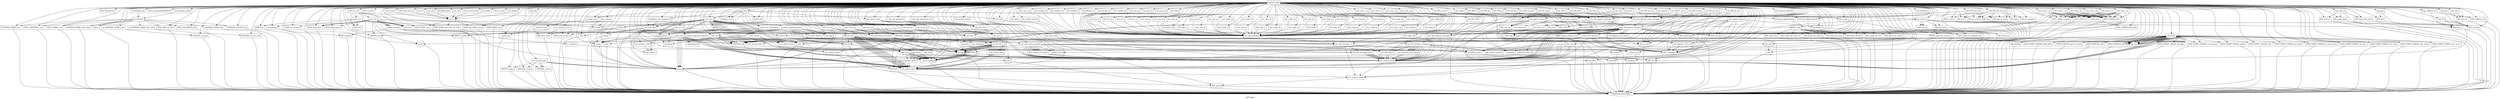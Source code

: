 digraph "Call graph" {
	label="Call graph";

	Node0x56149e3a0db0 [shape=record,label="{external node}"];
	Node0x56149e3a0db0 -> Node0x56149e3a2120;
	Node0x56149e3a0db0 -> Node0x56149e37b5e0;
	Node0x56149e3a0db0 -> Node0x56149e37b880;
	Node0x56149e3a0db0 -> Node0x56149e37b810;
	Node0x56149e3a0db0 -> Node0x56149e3e7050;
	Node0x56149e3a0db0 -> Node0x56149e3e70f0;
	Node0x56149e3a0db0 -> Node0x56149e3e7080;
	Node0x56149e3a0db0 -> Node0x56149e3e7500;
	Node0x56149e3a0db0 -> Node0x56149e3e71a0;
	Node0x56149e3a0db0 -> Node0x56149e3e72f0;
	Node0x56149e3a0db0 -> Node0x56149e3e7360;
	Node0x56149e3a0db0 -> Node0x56149e3e73d0;
	Node0x56149e3a0db0 -> Node0x56149e647b00;
	Node0x56149e3a0db0 -> Node0x56149e647d10;
	Node0x56149e3a0db0 -> Node0x56149e3e6f70;
	Node0x56149e3a0db0 -> Node0x56149e3e6fa0;
	Node0x56149e3a0db0 -> Node0x56149e647e40;
	Node0x56149e3a0db0 -> Node0x56149e648360;
	Node0x56149e3a0db0 -> Node0x56149e648400;
	Node0x56149e3a0db0 -> Node0x56149e6484a0;
	Node0x56149e3a0db0 -> Node0x56149e648540;
	Node0x56149e3a0db0 -> Node0x56149e6485e0;
	Node0x56149e3a0db0 -> Node0x56149e648680;
	Node0x56149e3a0db0 -> Node0x56149e648720;
	Node0x56149e3a0db0 -> Node0x56149e6487c0;
	Node0x56149e3a0db0 -> Node0x56149e6488d0;
	Node0x56149e3a0db0 -> Node0x56149e648e40;
	Node0x56149e3a0db0 -> Node0x56149e648a10;
	Node0x56149e3a0db0 -> Node0x56149e6489a0;
	Node0x56149e3a0db0 -> Node0x56149e648ac0;
	Node0x56149e3a0db0 -> Node0x56149e648b30;
	Node0x56149e3a0db0 -> Node0x56149e648ba0;
	Node0x56149e3a0db0 -> Node0x56149e648c80;
	Node0x56149e3a0db0 -> Node0x56149e649920;
	Node0x56149e3a0db0 -> Node0x56149e648cf0;
	Node0x56149e3a0db0 -> Node0x56149e648d60;
	Node0x56149e3a0db0 -> Node0x56149e648dd0;
	Node0x56149e3a0db0 -> Node0x56149e649a20;
	Node0x56149e3a0db0 -> Node0x56149e649040;
	Node0x56149e3a0db0 -> Node0x56149e648eb0;
	Node0x56149e3a0db0 -> Node0x56149e649af0;
	Node0x56149e3a0db0 -> Node0x56149e649b90;
	Node0x56149e3a0db0 -> Node0x56149e649b20;
	Node0x56149e3a0db0 -> Node0x56149e649c40;
	Node0x56149e3a0db0 -> Node0x56149e649d70;
	Node0x56149e3a0db0 -> Node0x56149e649de0;
	Node0x56149e3a0db0 -> Node0x56149e37b580;
	Node0x56149e3a0db0 -> Node0x56149e649ee0;
	Node0x56149e3a0db0 -> Node0x56149e649f50;
	Node0x56149e3a0db0 -> Node0x56149e649fc0;
	Node0x56149e3a0db0 -> Node0x56149e649ff0;
	Node0x56149e3a0db0 -> Node0x56149e64a2e0;
	Node0x56149e3a0db0 -> Node0x56149e64a4d0;
	Node0x56149e3a0db0 -> Node0x56149e64a540;
	Node0x56149e3a0db0 -> Node0x56149e64a5e0;
	Node0x56149e3a0db0 -> Node0x56149e64a680;
	Node0x56149e3a0db0 -> Node0x56149e64a720;
	Node0x56149e3a0db0 -> Node0x56149e408bc0;
	Node0x56149e3a0db0 -> Node0x56149e408c60;
	Node0x56149e3a0db0 -> Node0x56149e408e80;
	Node0x56149e3a0db0 -> Node0x56149e408eb0;
	Node0x56149e3a0db0 -> Node0x56149e4090a0;
	Node0x56149e3a0db0 -> Node0x56149e4090d0;
	Node0x56149e3a0db0 -> Node0x56149e409180;
	Node0x56149e3a0db0 -> Node0x56149e409300;
	Node0x56149e3a0db0 -> Node0x56149e649110;
	Node0x56149e3a0db0 -> Node0x56149e6494c0;
	Node0x56149e3a0db0 -> Node0x56149e6495d0;
	Node0x56149e3a0db0 -> Node0x56149e6496e0;
	Node0x56149e3a0db0 -> Node0x56149e6493e0;
	Node0x56149e3a0db0 -> Node0x56149e649710;
	Node0x56149e3a0db0 -> Node0x56149e64a310;
	Node0x56149e3a0db0 -> Node0x56149e408cc0;
	Node0x56149e3a0db0 -> Node0x56149e64a7c0;
	Node0x56149e3a0db0 -> Node0x56149e64a430;
	Node0x56149e3a0db0 -> Node0x56149e6491b0;
	Node0x56149e3a0db0 -> Node0x56149e64a1a0;
	Node0x56149e3a0db0 -> Node0x56149e40a470;
	Node0x56149e3a0db0 -> Node0x56149e40a4a0;
	Node0x56149e3a0db0 -> Node0x56149e3a30b0;
	Node0x56149e3a0db0 -> Node0x56149e40a6b0;
	Node0x56149e3a0db0 -> Node0x56149e647b30;
	Node0x56149e3a0db0 -> Node0x56149e40a6e0;
	Node0x56149e3a0db0 -> Node0x56149e40a790;
	Node0x56149e3a0db0 -> Node0x56149e40a830;
	Node0x56149e3a0db0 -> Node0x56149e40a9b0;
	Node0x56149e3a0db0 -> Node0x56149e40a9e0;
	Node0x56149e3a0db0 -> Node0x56149e40ab50;
	Node0x56149e3a0db0 -> Node0x56149e40ab80;
	Node0x56149e3a0db0 -> Node0x56149e40abf0;
	Node0x56149e3a0db0 -> Node0x56149e40adc0;
	Node0x56149e3a0db0 -> Node0x56149e40ae60;
	Node0x56149e3a0db0 -> Node0x56149e40af00;
	Node0x56149e3a0db0 -> Node0x56149e40afa0;
	Node0x56149e3a0db0 -> Node0x56149e3e7210;
	Node0x56149e3a0db0 -> Node0x56149e40b070;
	Node0x56149e3a0db0 -> Node0x56149e40b110;
	Node0x56149e3a0db0 -> Node0x56149e40b1b0;
	Node0x56149e3a0db0 -> Node0x56149e40b250;
	Node0x56149e3a0db0 -> Node0x56149e40b2f0;
	Node0x56149e3a0db0 -> Node0x56149e40b390;
	Node0x56149e3a0db0 -> Node0x56149e40b430;
	Node0x56149e3a0db0 -> Node0x56149e40b4d0;
	Node0x56149e3a0db0 -> Node0x56149e40b570;
	Node0x56149e3a0db0 -> Node0x56149e40b610;
	Node0x56149e3a0db0 -> Node0x56149e40b6b0;
	Node0x56149e3a0db0 -> Node0x56149e40b750;
	Node0x56149e3a0db0 -> Node0x56149e40b7f0;
	Node0x56149e3a0db0 -> Node0x56149e40b890;
	Node0x56149e3a0db0 -> Node0x56149e40b930;
	Node0x56149e3a0db0 -> Node0x56149e40b9d0;
	Node0x56149e3a0db0 -> Node0x56149e40ba70;
	Node0x56149e3a0db0 -> Node0x56149e40bb10;
	Node0x56149e3a0db0 -> Node0x56149e40bbb0;
	Node0x56149e3a0db0 -> Node0x56149e40bc50;
	Node0x56149e3a0db0 -> Node0x56149e40bcf0;
	Node0x56149e3a0db0 -> Node0x56149e40bd90;
	Node0x56149e3a0db0 -> Node0x56149e40be30;
	Node0x56149e3a0db0 -> Node0x56149e40bed0;
	Node0x56149e3a0db0 -> Node0x56149e40bf70;
	Node0x56149e3a0db0 -> Node0x56149e40c010;
	Node0x56149e3a0db0 -> Node0x56149e40c0b0;
	Node0x56149e3a0db0 -> Node0x56149e40c150;
	Node0x56149e3a0db0 -> Node0x56149e40c1f0;
	Node0x56149e3a0db0 -> Node0x56149e40c290;
	Node0x56149e3a0db0 -> Node0x56149e40c330;
	Node0x56149e3a0db0 -> Node0x56149e40c3d0;
	Node0x56149e3a0db0 -> Node0x56149e40c470;
	Node0x56149e3a0db0 -> Node0x56149e40c510;
	Node0x56149e3a0db0 -> Node0x56149e40c5b0;
	Node0x56149e3a0db0 -> Node0x56149e40c650;
	Node0x56149e3a0db0 -> Node0x56149e40c6f0;
	Node0x56149e3a0db0 -> Node0x56149e40c790;
	Node0x56149e3a0db0 -> Node0x56149e40c830;
	Node0x56149e3a0db0 -> Node0x56149e409390;
	Node0x56149e3a0db0 -> Node0x56149e409430;
	Node0x56149e3a0db0 -> Node0x56149e4094d0;
	Node0x56149e3a0db0 -> Node0x56149e409570;
	Node0x56149e3a0db0 -> Node0x56149e409610;
	Node0x56149e3a0db0 -> Node0x56149e4096b0;
	Node0x56149e3a0db0 -> Node0x56149e37b610;
	Node0x56149e3a0db0 -> Node0x56149e37b730;
	Node0x56149e3a0db0 -> Node0x56149e4097b0;
	Node0x56149e3a0db0 -> Node0x56149e409850;
	Node0x56149e3a0db0 -> Node0x56149e409a10;
	Node0x56149e3a0db0 -> Node0x56149e409a40;
	Node0x56149e3a0db0 -> Node0x56149e409b80;
	Node0x56149e3a0db0 -> Node0x56149e409c20;
	Node0x56149e3a0db0 -> Node0x56149e409d50;
	Node0x56149e3a0db0 -> Node0x56149e409d80;
	Node0x56149e3a0db0 -> Node0x56149e409ec0;
	Node0x56149e3a0db0 -> Node0x56149e409fd0;
	Node0x56149e3a0db0 -> Node0x56149e40a000;
	Node0x56149e3a0db0 -> Node0x56149e40a100;
	Node0x56149e3a0db0 -> Node0x56149e40a260;
	Node0x56149e3a0db0 -> Node0x56149e40a2d0;
	Node0x56149e3a0db0 -> Node0x56149e461a70;
	Node0x56149e3a0db0 -> Node0x56149e461aa0;
	Node0x56149e3a0db0 -> Node0x56149e461b60;
	Node0x56149e3a0db0 -> Node0x56149e461c20;
	Node0x56149e3a0db0 -> Node0x56149e461d20;
	Node0x56149e3a0db0 -> Node0x56149e461ea0;
	Node0x56149e3a0db0 -> Node0x56149e461ed0;
	Node0x56149e3a0db0 -> Node0x56149e461f40;
	Node0x56149e3a0db0 -> Node0x56149e462090;
	Node0x56149e3a0db0 -> Node0x56149e462100;
	Node0x56149e3a0db0 -> Node0x56149e462250;
	Node0x56149e3a0db0 -> Node0x56149e4622c0;
	Node0x56149e3a0db0 -> Node0x56149e462450;
	Node0x56149e3a0db0 -> Node0x56149e4624f0;
	Node0x56149e3a0db0 -> Node0x56149e462560;
	Node0x56149e3a0db0 -> Node0x56149e462650;
	Node0x56149e3a0db0 -> Node0x56149e462680;
	Node0x56149e3a0db0 -> Node0x56149e462780;
	Node0x56149e3a0db0 -> Node0x56149e462820;
	Node0x56149e3a0db0 -> Node0x56149e4627b0;
	Node0x56149e3a0db0 -> Node0x56149e4629b0;
	Node0x56149e3a0db0 -> Node0x56149e462bf0;
	Node0x56149e3a0db0 -> Node0x56149e462c60;
	Node0x56149e3a0db0 -> Node0x56149e462c90;
	Node0x56149e3a0db0 -> Node0x56149e462d40;
	Node0x56149e3a0db0 -> Node0x56149e462f50;
	Node0x56149e3a0db0 -> Node0x56149e462fc0;
	Node0x56149e3a0db0 -> Node0x56149e462ff0;
	Node0x56149e3a0db0 -> Node0x56149e463220;
	Node0x56149e3a0db0 -> Node0x56149e4632f0;
	Node0x56149e3a0db0 -> Node0x56149e4633f0;
	Node0x56149e3a0db0 -> Node0x56149e463420;
	Node0x56149e3a0db0 -> Node0x56149e4635a0;
	Node0x56149e3a0db0 -> Node0x56149e463720;
	Node0x56149e3a0db0 -> Node0x56149e4638a0;
	Node0x56149e3a0db0 -> Node0x56149e3de930;
	Node0x56149e3a0db0 -> Node0x56149e3deb20;
	Node0x56149e3a0db0 -> Node0x56149e3deb90;
	Node0x56149e3a0db0 -> Node0x56149e64a210;
	Node0x56149e3a0db0 -> Node0x56149e64a9c0;
	Node0x56149e3a0db0 -> Node0x56149e3debc0;
	Node0x56149e3a0db0 -> Node0x56149e3ded90;
	Node0x56149e3a0db0 -> Node0x56149e3dee00;
	Node0x56149e3a0db0 -> Node0x56149e3df350;
	Node0x56149e3a0db0 -> Node0x56149e3df3f0;
	Node0x56149e3a0db0 -> Node0x56149e3df460;
	Node0x56149e3a0db0 -> Node0x56149e3df550;
	Node0x56149e3a0db0 -> Node0x56149e408a00;
	Node0x56149e3a0db0 -> Node0x56149e3df580;
	Node0x56149e3a0db0 -> Node0x56149e3df640;
	Node0x56149e3a0db0 -> Node0x56149e3df830;
	Node0x56149e3a0db0 -> Node0x56149e3df8e0;
	Node0x56149e3a0db0 -> Node0x56149e3df910;
	Node0x56149e3a0db0 -> Node0x56149e3dfb90;
	Node0x56149e3a0db0 -> Node0x56149e3dfbc0;
	Node0x56149e3a0db0 -> Node0x56149e3dfdb0;
	Node0x56149e3a0db0 -> Node0x56149e3dfde0;
	Node0x56149e3a0db0 -> Node0x56149e3dffd0;
	Node0x56149e3a0db0 -> Node0x56149e408990;
	Node0x56149e3a0db0 -> Node0x56149e3e0000;
	Node0x56149e3a0db0 -> Node0x56149e3e01c0;
	Node0x56149e3a0db0 -> Node0x56149e3e0230;
	Node0x56149e3a0db0 -> Node0x56149e3e02a0;
	Node0x56149e3a0db0 -> Node0x56149e3e0310;
	Node0x56149e3a0db0 -> Node0x56149e3e0380;
	Node0x56149e3a0db0 -> Node0x56149e3e0800;
	Node0x56149e3a0db0 -> Node0x56149e3e0870;
	Node0x56149e3a0db0 -> Node0x56149e3e08e0;
	Node0x56149e3a0db0 -> Node0x56149e3e0950;
	Node0x56149e3a0db0 -> Node0x56149e3e09c0;
	Node0x56149e3a0db0 -> Node0x56149e3e1240;
	Node0x56149e3a0db0 -> Node0x56149e3e12b0;
	Node0x56149e3a0db0 -> Node0x56149e3e1320;
	Node0x56149e3a0db0 -> Node0x56149e3e1390;
	Node0x56149e3a0db0 -> Node0x56149e64aa60;
	Node0x56149e3a0db0 -> Node0x56149e3e1690;
	Node0x56149e3a0db0 -> Node0x56149e3e1740;
	Node0x56149e3a0db0 -> Node0x56149e408920;
	Node0x56149e3a0db0 -> Node0x56149e3e1810;
	Node0x56149e3a0db0 -> Node0x56149e649640;
	Node0x56149e3a0db0 -> Node0x56149e649530;
	Node0x56149e3a0db0 -> Node0x56149e64a9f0;
	Node0x56149e3a0db0 -> Node0x56149e649180;
	Node0x56149e3a0db0 -> Node0x56149e3e1870;
	Node0x56149e3a0db0 -> Node0x56149e3e1a00;
	Node0x56149e3a0db0 -> Node0x56149e3e1a70;
	Node0x56149e3a0db0 -> Node0x56149e649450;
	Node0x56149e3a0db0 -> Node0x56149e3e1b70;
	Node0x56149e3a0db0 -> Node0x56149e408aa0;
	Node0x56149e3a0db0 -> Node0x56149e3e1c10;
	Node0x56149e3a0db0 -> Node0x56149e649850;
	Node0x56149e3a0db0 -> Node0x56149e64a3c0;
	Node0x56149e3a0db0 -> Node0x56149e3e1d10;
	Node0x56149e3a0db0 -> Node0x56149e408b10;
	Node0x56149e3a0db0 -> Node0x56149e3e1e10;
	Node0x56149e3a0db0 -> Node0x56149e409880;
	Node0x56149e3a0db0 -> Node0x56149e3e21b0;
	Node0x56149e3a0db0 -> Node0x56149e3e26b0;
	Node0x56149e3a0db0 -> Node0x56149e40a1a0;
	Node0x56149e3a0db0 -> Node0x56149e3e2840;
	Node0x56149e3a0db0 -> Node0x56149e395c80;
	Node0x56149e3a0db0 -> Node0x56149e40a370;
	Node0x56149e3a0db0 -> Node0x56149e45fac0;
	Node0x56149e3a0db0 -> Node0x56149e45fb30;
	Node0x56149e3a0db0 -> Node0x56149e409f60;
	Node0x56149e3a0db0 -> Node0x56149e45fda0;
	Node0x56149e3a0db0 -> Node0x56149e649220;
	Node0x56149e3a0db0 -> Node0x56149e3e1950;
	Node0x56149e3a0db0 -> Node0x56149e460150;
	Node0x56149e3a0db0 -> Node0x56149e4607d0;
	Node0x56149e3a0db0 -> Node0x56149e4601f0;
	Node0x56149e3a0db0 -> Node0x56149e460a30;
	Node0x56149e3a0db0 -> Node0x56149e460180;
	Node0x56149e3a0db0 -> Node0x56149e460c20;
	Node0x56149e3a0db0 -> Node0x56149e4602f0;
	Node0x56149e3a0db0 -> Node0x56149e460cc0;
	Node0x56149e3a0db0 -> Node0x56149e460360;
	Node0x56149e3a0db0 -> Node0x56149e460e20;
	Node0x56149e3a0db0 -> Node0x56149e4603d0;
	Node0x56149e3a0db0 -> Node0x56149e460fa0;
	Node0x56149e3a0db0 -> Node0x56149e460440;
	Node0x56149e3a0db0 -> Node0x56149e4610b0;
	Node0x56149e3a0db0 -> Node0x56149e4604b0;
	Node0x56149e3a0db0 -> Node0x56149e4611a0;
	Node0x56149e3a0db0 -> Node0x56149e460520;
	Node0x56149e3a0db0 -> Node0x56149e460840;
	Node0x56149e3a0db0 -> Node0x56149e461240;
	Node0x56149e3a0db0 -> Node0x56149e460870;
	Node0x56149e3a0db0 -> Node0x56149e461040;
	Node0x56149e3a0db0 -> Node0x56149e460d60;
	Node0x56149e3a0db0 -> Node0x56149e460ad0;
	Node0x56149e3a0db0 -> Node0x56149e460a60;
	Node0x56149e3a0db0 -> Node0x56149e460b80;
	Node0x56149e3a0db0 -> Node0x56149e4608e0;
	Node0x56149e3a0db0 -> Node0x56149e4614b0;
	Node0x56149e37b5e0 [shape=record,label="{call_run_cert}"];
	Node0x56149e37b5e0 -> Node0x56149e3a30b0;
	Node0x56149e37b5e0 -> Node0x56149e37b680;
	Node0x56149e37b5e0 -> Node0x56149e37b610;
	Node0x56149e37b5e0 -> Node0x56149e3a5040;
	Node0x56149e37b5e0 -> Node0x56149e37b730;
	Node0x56149e37b5e0 -> Node0x56149e37b7a0;
	Node0x56149e37b5e0 -> Node0x56149e37b810;
	Node0x56149e3a2120 [shape=record,label="{setup_tests}"];
	Node0x56149e3a2120 -> Node0x56149e37b580;
	Node0x56149e37b880 [shape=record,label="{llvm.dbg.declare}"];
	Node0x56149e37b680 [shape=record,label="{make_cert}"];
	Node0x56149e37b680 -> Node0x56149e3e6f70;
	Node0x56149e37b680 -> Node0x56149e37b610;
	Node0x56149e37b680 -> Node0x56149e3e6fa0;
	Node0x56149e37b680 -> Node0x56149e37b730;
	Node0x56149e37b680 -> Node0x56149e37b810;
	Node0x56149e648cf0 [shape=record,label="{ASN1_IA5STRING_free}"];
	Node0x56149e648cf0 -> Node0x56149e3a5040;
	Node0x56149e648d60 [shape=record,label="{GENERAL_NAME_free}"];
	Node0x56149e648d60 -> Node0x56149e3a5040;
	Node0x56149e648dd0 [shape=record,label="{GENERAL_NAMES_free}"];
	Node0x56149e648dd0 -> Node0x56149e3a5040;
	Node0x56149e649a20 [shape=record,label="{llvm.va_end}"];
	Node0x56149e649040 [shape=record,label="{OPENSSL_sk_push}"];
	Node0x56149e649040 -> Node0x56149e3a5040;
	Node0x56149e648eb0 [shape=record,label="{OPENSSL_sk_new_null}"];
	Node0x56149e648eb0 -> Node0x56149e3a5040;
	Node0x56149e6482c0 [shape=record,label="{set_cn}"];
	Node0x56149e6482c0 -> Node0x56149e649af0;
	Node0x56149e6482c0 -> Node0x56149e649b90;
	Node0x56149e6482c0 -> Node0x56149e649b20;
	Node0x56149e6482c0 -> Node0x56149e649c40;
	Node0x56149e647b30 [shape=record,label="{test_error}"];
	Node0x56149e647b30 -> Node0x56149e40a5e0;
	Node0x56149e647b30 -> Node0x56149e408cc0;
	Node0x56149e40a6e0 [shape=record,label="{test_perror}"];
	Node0x56149e40a6e0 -> Node0x56149e40a790;
	Node0x56149e40a6e0 -> Node0x56149e40a830;
	Node0x56149e40a6e0 -> Node0x56149e647b30;
	Node0x56149e40a790 [shape=record,label="{__errno_location}"];
	Node0x56149e40a790 -> Node0x56149e3a5040;
	Node0x56149e40a830 [shape=record,label="{strerror}"];
	Node0x56149e40a830 -> Node0x56149e3a5040;
	Node0x56149e40a9b0 [shape=record,label="{test_note}"];
	Node0x56149e40a9b0 -> Node0x56149e649850;
	Node0x56149e40a9b0 -> Node0x56149e408cc0;
	Node0x56149e40a9b0 -> Node0x56149e408b10;
	Node0x56149e40a9e0 [shape=record,label="{test_skip}"];
	Node0x56149e40a9e0 -> Node0x56149e40a5e0;
	Node0x56149e40ab50 [shape=record,label="{test_skip_c90}"];
	Node0x56149e40ab50 -> Node0x56149e40a5e0;
	Node0x56149e40ab50 -> Node0x56149e408cc0;
	Node0x56149e40ab80 [shape=record,label="{test_openssl_errors}"];
	Node0x56149e40ab80 -> Node0x56149e408c60;
	Node0x56149e40ab80 -> Node0x56149e408bc0;
	Node0x56149e649af0 [shape=record,label="{X509_NAME_new}"];
	Node0x56149e649af0 -> Node0x56149e3a5040;
	Node0x56149e649b90 [shape=record,label="{X509_NAME_add_entry_by_NID}"];
	Node0x56149e649b90 -> Node0x56149e3a5040;
	Node0x56149e649b20 [shape=record,label="{X509_set_subject_name}"];
	Node0x56149e649b20 -> Node0x56149e3a5040;
	Node0x56149e649c40 [shape=record,label="{X509_NAME_free}"];
	Node0x56149e649c40 -> Node0x56149e3a5040;
	Node0x56149e649d70 [shape=record,label="{add_test}"];
	Node0x56149e649d70 -> Node0x56149e649de0;
	Node0x56149e649de0 [shape=record,label="{__assert_fail}"];
	Node0x56149e649de0 -> Node0x56149e3a5040;
	Node0x56149e37b580 [shape=record,label="{add_all_tests}"];
	Node0x56149e37b580 -> Node0x56149e649de0;
	Node0x56149e649ee0 [shape=record,label="{subtest_level}"];
	Node0x56149e649f50 [shape=record,label="{setup_test_framework}"];
	Node0x56149e649f50 -> Node0x56149e649fc0;
	Node0x56149e649f50 -> Node0x56149e649fc0;
	Node0x56149e649f50 -> Node0x56149e649ff0;
	Node0x56149e649f50 -> Node0x56149e649ff0;
	Node0x56149e649f50 -> Node0x56149e64a130;
	Node0x56149e649f50 -> Node0x56149e64a1a0;
	Node0x56149e649f50 -> Node0x56149e64a210;
	Node0x56149e649fc0 [shape=record,label="{getenv}"];
	Node0x56149e649fc0 -> Node0x56149e3a5040;
	Node0x56149e649ff0 [shape=record,label="{atoi}"];
	Node0x56149e649ff0 -> Node0x56149e3a5040;
	Node0x56149e40a260 [shape=record,label="{test_BN_eq_zero}"];
	Node0x56149e40a260 -> Node0x56149e40a2d0;
	Node0x56149e40a260 -> Node0x56149e40a370;
	Node0x56149e40a2d0 [shape=record,label="{BN_is_zero}"];
	Node0x56149e40a2d0 -> Node0x56149e3a5040;
	Node0x56149e461a70 [shape=record,label="{test_BN_ne}"];
	Node0x56149e461a70 -> Node0x56149e40a100;
	Node0x56149e461a70 -> Node0x56149e40a1a0;
	Node0x56149e461aa0 [shape=record,label="{test_BN_ne_zero}"];
	Node0x56149e461aa0 -> Node0x56149e40a2d0;
	Node0x56149e461aa0 -> Node0x56149e40a370;
	Node0x56149e461b60 [shape=record,label="{test_BN_gt}"];
	Node0x56149e461b60 -> Node0x56149e40a100;
	Node0x56149e461b60 -> Node0x56149e40a1a0;
	Node0x56149e461c20 [shape=record,label="{test_BN_gt_zero}"];
	Node0x56149e461c20 -> Node0x56149e461d20;
	Node0x56149e461c20 -> Node0x56149e40a2d0;
	Node0x56149e461c20 -> Node0x56149e40a370;
	Node0x56149e461d20 [shape=record,label="{BN_is_negative}"];
	Node0x56149e461d20 -> Node0x56149e3a5040;
	Node0x56149e461ea0 [shape=record,label="{test_BN_ge}"];
	Node0x56149e461ea0 -> Node0x56149e40a100;
	Node0x56149e461ea0 -> Node0x56149e40a1a0;
	Node0x56149e461ed0 [shape=record,label="{test_BN_ge_zero}"];
	Node0x56149e461ed0 -> Node0x56149e461d20;
	Node0x56149e461ed0 -> Node0x56149e40a2d0;
	Node0x56149e461ed0 -> Node0x56149e40a370;
	Node0x56149e461f40 [shape=record,label="{test_BN_lt}"];
	Node0x56149e461f40 -> Node0x56149e40a100;
	Node0x56149e461f40 -> Node0x56149e40a1a0;
	Node0x56149e462090 [shape=record,label="{test_BN_lt_zero}"];
	Node0x56149e462090 -> Node0x56149e461d20;
	Node0x56149e462090 -> Node0x56149e40a2d0;
	Node0x56149e462090 -> Node0x56149e40a370;
	Node0x56149e462100 [shape=record,label="{test_BN_le}"];
	Node0x56149e462100 -> Node0x56149e40a100;
	Node0x56149e462100 -> Node0x56149e40a1a0;
	Node0x56149e462250 [shape=record,label="{test_BN_le_zero}"];
	Node0x56149e462250 -> Node0x56149e461d20;
	Node0x56149e462250 -> Node0x56149e40a2d0;
	Node0x56149e462250 -> Node0x56149e40a370;
	Node0x56149e4622c0 [shape=record,label="{test_BN_eq_one}"];
	Node0x56149e4622c0 -> Node0x56149e462450;
	Node0x56149e4622c0 -> Node0x56149e40a370;
	Node0x56149e462450 [shape=record,label="{BN_is_one}"];
	Node0x56149e462450 -> Node0x56149e3a5040;
	Node0x56149e4624f0 [shape=record,label="{test_BN_odd}"];
	Node0x56149e4624f0 -> Node0x56149e462560;
	Node0x56149e4624f0 -> Node0x56149e40a370;
	Node0x56149e462560 [shape=record,label="{BN_is_odd}"];
	Node0x56149e462560 -> Node0x56149e3a5040;
	Node0x56149e648540 [shape=record,label="{set_email1}"];
	Node0x56149e648540 -> Node0x56149e6482c0;
	Node0x56149e6485e0 [shape=record,label="{set_email2}"];
	Node0x56149e6485e0 -> Node0x56149e6482c0;
	Node0x56149e648680 [shape=record,label="{set_email3}"];
	Node0x56149e648680 -> Node0x56149e6482c0;
	Node0x56149e648720 [shape=record,label="{set_email_and_cn}"];
	Node0x56149e648720 -> Node0x56149e6482c0;
	Node0x56149e6487c0 [shape=record,label="{set_altname_dns}"];
	Node0x56149e6487c0 -> Node0x56149e648830;
	Node0x56149e6488d0 [shape=record,label="{set_altname_email}"];
	Node0x56149e6488d0 -> Node0x56149e648830;
	Node0x56149e648830 [shape=record,label="{set_altname}"];
	Node0x56149e648830 -> Node0x56149e648970;
	Node0x56149e648830 -> Node0x56149e648a10;
	Node0x56149e648830 -> Node0x56149e6489a0;
	Node0x56149e648830 -> Node0x56149e648ac0;
	Node0x56149e648830 -> Node0x56149e648b30;
	Node0x56149e648830 -> Node0x56149e648ba0;
	Node0x56149e648830 -> Node0x56149e648c10;
	Node0x56149e648830 -> Node0x56149e648c80;
	Node0x56149e648830 -> Node0x56149e648cf0;
	Node0x56149e648830 -> Node0x56149e648d60;
	Node0x56149e648830 -> Node0x56149e648dd0;
	Node0x56149e648970 [shape=record,label="{sk_GENERAL_NAME_new_null}"];
	Node0x56149e648970 -> Node0x56149e648eb0;
	Node0x56149e648a10 [shape=record,label="{GENERAL_NAME_new}"];
	Node0x56149e648a10 -> Node0x56149e3a5040;
	Node0x56149e6489a0 [shape=record,label="{ASN1_IA5STRING_new}"];
	Node0x56149e6489a0 -> Node0x56149e3a5040;
	Node0x56149e648ac0 [shape=record,label="{ASN1_STRING_set}"];
	Node0x56149e648ac0 -> Node0x56149e3a5040;
	Node0x56149e648b30 [shape=record,label="{GENERAL_NAME_set0_value}"];
	Node0x56149e648b30 -> Node0x56149e3a5040;
	Node0x56149e648ba0 [shape=record,label="{abort}"];
	Node0x56149e648ba0 -> Node0x56149e3a5040;
	Node0x56149e648c10 [shape=record,label="{sk_GENERAL_NAME_push}"];
	Node0x56149e648c10 -> Node0x56149e649040;
	Node0x56149e648c80 [shape=record,label="{X509_add1_ext_i2d}"];
	Node0x56149e648c80 -> Node0x56149e3a5040;
	Node0x56149e649920 [shape=record,label="{llvm.dbg.label}"];
	Node0x56149e409570 [shape=record,label="{test_ptr_eq}"];
	Node0x56149e409570 -> Node0x56149e40acf0;
	Node0x56149e409610 [shape=record,label="{test_ptr_ne}"];
	Node0x56149e409610 -> Node0x56149e40acf0;
	Node0x56149e4096b0 [shape=record,label="{test_ptr_null}"];
	Node0x56149e4096b0 -> Node0x56149e40acf0;
	Node0x56149e37b610 [shape=record,label="{test_ptr}"];
	Node0x56149e37b610 -> Node0x56149e40acf0;
	Node0x56149e37b730 [shape=record,label="{test_true}"];
	Node0x56149e37b730 -> Node0x56149e40acf0;
	Node0x56149e4097b0 [shape=record,label="{test_false}"];
	Node0x56149e4097b0 -> Node0x56149e40acf0;
	Node0x56149e409850 [shape=record,label="{test_str_eq}"];
	Node0x56149e409850 -> Node0x56149e647d10;
	Node0x56149e409850 -> Node0x56149e3e70f0;
	Node0x56149e409850 -> Node0x56149e3e70f0;
	Node0x56149e409850 -> Node0x56149e409880;
	Node0x56149e409a10 [shape=record,label="{test_str_ne}"];
	Node0x56149e409a10 -> Node0x56149e647d10;
	Node0x56149e409a10 -> Node0x56149e3e70f0;
	Node0x56149e409a10 -> Node0x56149e3e70f0;
	Node0x56149e409a10 -> Node0x56149e409880;
	Node0x56149e409a40 [shape=record,label="{test_strn_eq}"];
	Node0x56149e409a40 -> Node0x56149e409b80;
	Node0x56149e409a40 -> Node0x56149e409c20;
	Node0x56149e409a40 -> Node0x56149e409c20;
	Node0x56149e409a40 -> Node0x56149e409880;
	Node0x56149e409b80 [shape=record,label="{strncmp}"];
	Node0x56149e409b80 -> Node0x56149e3a5040;
	Node0x56149e409c20 [shape=record,label="{OPENSSL_strnlen}"];
	Node0x56149e409c20 -> Node0x56149e3a5040;
	Node0x56149e409d50 [shape=record,label="{test_strn_ne}"];
	Node0x56149e409d50 -> Node0x56149e409b80;
	Node0x56149e409d50 -> Node0x56149e409c20;
	Node0x56149e409d50 -> Node0x56149e409c20;
	Node0x56149e409d50 -> Node0x56149e409880;
	Node0x56149e409d80 [shape=record,label="{test_mem_eq}"];
	Node0x56149e409d80 -> Node0x56149e409ec0;
	Node0x56149e409d80 -> Node0x56149e409f60;
	Node0x56149e409ec0 [shape=record,label="{memcmp}"];
	Node0x56149e409ec0 -> Node0x56149e3a5040;
	Node0x56149e409fd0 [shape=record,label="{test_mem_ne}"];
	Node0x56149e409fd0 -> Node0x56149e409ec0;
	Node0x56149e409fd0 -> Node0x56149e409f60;
	Node0x56149e40a000 [shape=record,label="{test_BN_eq}"];
	Node0x56149e40a000 -> Node0x56149e40a100;
	Node0x56149e40a000 -> Node0x56149e40a1a0;
	Node0x56149e40a100 [shape=record,label="{BN_cmp}"];
	Node0x56149e40a100 -> Node0x56149e3a5040;
	Node0x56149e37b7a0 [shape=record,label="{run_cert}"];
	Node0x56149e37b7a0 -> Node0x56149e3e7050;
	Node0x56149e37b7a0 -> Node0x56149e3e70f0;
	Node0x56149e37b7a0 -> Node0x56149e3e7080;
	Node0x56149e37b7a0 -> Node0x56149e3e71a0;
	Node0x56149e37b7a0 -> Node0x56149e3e7210;
	Node0x56149e37b7a0 -> Node0x56149e3e7280;
	Node0x56149e37b7a0 -> Node0x56149e37b730;
	Node0x56149e37b7a0 -> Node0x56149e3e71a0;
	Node0x56149e37b7a0 -> Node0x56149e3e7210;
	Node0x56149e37b7a0 -> Node0x56149e3e7280;
	Node0x56149e37b7a0 -> Node0x56149e37b730;
	Node0x56149e37b7a0 -> Node0x56149e3e72f0;
	Node0x56149e37b7a0 -> Node0x56149e3e7360;
	Node0x56149e37b7a0 -> Node0x56149e3e7280;
	Node0x56149e37b7a0 -> Node0x56149e37b730;
	Node0x56149e37b7a0 -> Node0x56149e3e73d0;
	Node0x56149e37b810 [shape=record,label="{X509_free}"];
	Node0x56149e37b810 -> Node0x56149e3a5040;
	Node0x56149e3e7050 [shape=record,label="{strcasecmp}"];
	Node0x56149e3e7050 -> Node0x56149e3a5040;
	Node0x56149e3e70f0 [shape=record,label="{strlen}"];
	Node0x56149e3e70f0 -> Node0x56149e3a5040;
	Node0x56149e3e7080 [shape=record,label="{CRYPTO_malloc}"];
	Node0x56149e3e7080 -> Node0x56149e3a5040;
	Node0x56149e3e7500 [shape=record,label="{llvm.memcpy.p0i8.p0i8.i64}"];
	Node0x56149e3e71a0 [shape=record,label="{X509_check_host}"];
	Node0x56149e3e71a0 -> Node0x56149e3a5040;
	Node0x56149e3e7280 [shape=record,label="{check_message}"];
	Node0x56149e3e7280 -> Node0x56149e647b00;
	Node0x56149e3e7280 -> Node0x56149e647ba0;
	Node0x56149e3e7280 -> Node0x56149e647b30;
	Node0x56149e3e72f0 [shape=record,label="{X509_check_email}"];
	Node0x56149e3e72f0 -> Node0x56149e3a5040;
	Node0x56149e3e7360 [shape=record,label="{strchr}"];
	Node0x56149e3e7360 -> Node0x56149e3a5040;
	Node0x56149e3e73d0 [shape=record,label="{CRYPTO_free}"];
	Node0x56149e3e73d0 -> Node0x56149e3a5040;
	Node0x56149e647b00 [shape=record,label="{BIO_snprintf}"];
	Node0x56149e647b00 -> Node0x56149e3a5040;
	Node0x56149e647ba0 [shape=record,label="{is_exception}"];
	Node0x56149e647ba0 -> Node0x56149e647d10;
	Node0x56149e647d10 [shape=record,label="{strcmp}"];
	Node0x56149e647d10 -> Node0x56149e3a5040;
	Node0x56149e3e6f70 [shape=record,label="{X509_new}"];
	Node0x56149e3e6f70 -> Node0x56149e3a5040;
	Node0x56149e3e6fa0 [shape=record,label="{X509_set_version}"];
	Node0x56149e3e6fa0 -> Node0x56149e3a5040;
	Node0x56149e647e40 [shape=record,label="{set_cn1}"];
	Node0x56149e647e40 -> Node0x56149e6482c0;
	Node0x56149e648360 [shape=record,label="{set_cn2}"];
	Node0x56149e648360 -> Node0x56149e6482c0;
	Node0x56149e648400 [shape=record,label="{set_cn3}"];
	Node0x56149e648400 -> Node0x56149e6482c0;
	Node0x56149e648e40 [shape=record,label="{llvm.va_start}"];
	Node0x56149e6484a0 [shape=record,label="{set_cn_and_email}"];
	Node0x56149e6484a0 -> Node0x56149e6482c0;
	Node0x56149e64a130 [shape=record,label="{set_seed}"];
	Node0x56149e64a130 -> Node0x56149e64a2e0;
	Node0x56149e64a130 -> Node0x56149e649ee0;
	Node0x56149e64a130 -> Node0x56149e64a310;
	Node0x56149e64a130 -> Node0x56149e64a3c0;
	Node0x56149e64a130 -> Node0x56149e64a430;
	Node0x56149e64a2e0 [shape=record,label="{time}"];
	Node0x56149e64a2e0 -> Node0x56149e3a5040;
	Node0x56149e64a4d0 [shape=record,label="{pulldown_test_framework}"];
	Node0x56149e64a4d0 -> Node0x56149e64a540;
	Node0x56149e64a540 [shape=record,label="{set_test_title}"];
	Node0x56149e64a540 -> Node0x56149e64a5e0;
	Node0x56149e64a540 -> Node0x56149e64a680;
	Node0x56149e64a5e0 [shape=record,label="{free}"];
	Node0x56149e64a5e0 -> Node0x56149e3a5040;
	Node0x56149e64a680 [shape=record,label="{strdup}"];
	Node0x56149e64a680 -> Node0x56149e3a5040;
	Node0x56149e64a720 [shape=record,label="{run_tests}"];
	Node0x56149e64a720 -> Node0x56149e64a790;
	Node0x56149e64a720 -> Node0x56149e64a310;
	Node0x56149e64a720 -> Node0x56149e64a310;
	Node0x56149e64a720 -> Node0x56149e64a310;
	Node0x56149e64a720 -> Node0x56149e64a3c0;
	Node0x56149e64a720 -> Node0x56149e64a7c0;
	Node0x56149e64a720 -> Node0x56149e64a310;
	Node0x56149e64a720 -> Node0x56149e64a310;
	Node0x56149e64a720 -> Node0x56149e64a3c0;
	Node0x56149e64a720 -> Node0x56149e64a540;
	Node0x56149e64a720 -> Node0x56149e3a5040;
	Node0x56149e64a720 -> Node0x56149e64a870;
	Node0x56149e64a720 -> Node0x56149e64a8e0;
	Node0x56149e64a720 -> Node0x56149e64a310;
	Node0x56149e64a720 -> Node0x56149e64a310;
	Node0x56149e64a720 -> Node0x56149e64a3c0;
	Node0x56149e64a720 -> Node0x56149e64a7c0;
	Node0x56149e64a720 -> Node0x56149e64a950;
	Node0x56149e64a720 -> Node0x56149e64a540;
	Node0x56149e64a720 -> Node0x56149e3a5040;
	Node0x56149e64a720 -> Node0x56149e64a8e0;
	Node0x56149e64a720 -> Node0x56149e64a870;
	Node0x56149e64a720 -> Node0x56149e64a870;
	Node0x56149e64a720 -> Node0x56149e64a870;
	Node0x56149e64a790 [shape=record,label="{process_shared_options}"];
	Node0x56149e64a790 -> Node0x56149e64a9c0;
	Node0x56149e64a790 -> Node0x56149e64aa60;
	Node0x56149e64a790 -> Node0x56149e64a1a0;
	Node0x56149e64a790 -> Node0x56149e64a9f0;
	Node0x56149e64a790 -> Node0x56149e408920;
	Node0x56149e64a790 -> Node0x56149e408990;
	Node0x56149e64a790 -> Node0x56149e408920;
	Node0x56149e64a790 -> Node0x56149e408990;
	Node0x56149e64a790 -> Node0x56149e408a00;
	Node0x56149e64a790 -> Node0x56149e408990;
	Node0x56149e64a790 -> Node0x56149e408a00;
	Node0x56149e64a790 -> Node0x56149e408990;
	Node0x56149e64a790 -> Node0x56149e408a00;
	Node0x56149e64a790 -> Node0x56149e64a130;
	Node0x56149e64a790 -> Node0x56149e408a70;
	Node0x56149e64a870 [shape=record,label="{test_verdict}"];
	Node0x56149e64a870 -> Node0x56149e64a3c0;
	Node0x56149e64a870 -> Node0x56149e408b10;
	Node0x56149e64a870 -> Node0x56149e64a310;
	Node0x56149e64a870 -> Node0x56149e408aa0;
	Node0x56149e64a870 -> Node0x56149e64a310;
	Node0x56149e64a870 -> Node0x56149e64a310;
	Node0x56149e64a870 -> Node0x56149e64a3c0;
	Node0x56149e64a8e0 [shape=record,label="{finalize}"];
	Node0x56149e64a8e0 -> Node0x56149e408bc0;
	Node0x56149e64a8e0 -> Node0x56149e408c60;
	Node0x56149e64a950 [shape=record,label="{gcd}"];
	Node0x56149e408bc0 [shape=record,label="{ERR_clear_error}"];
	Node0x56149e408bc0 -> Node0x56149e3a5040;
	Node0x56149e408c60 [shape=record,label="{ERR_print_errors_cb}"];
	Node0x56149e408c60 -> Node0x56149e3a5040;
	Node0x56149e408a70 [shape=record,label="{check_single_test_params}"];
	Node0x56149e408a70 -> Node0x56149e647d10;
	Node0x56149e408a70 -> Node0x56149e649ff0;
	Node0x56149e408a70 -> Node0x56149e408cc0;
	Node0x56149e408a70 -> Node0x56149e408cc0;
	Node0x56149e408a70 -> Node0x56149e408cc0;
	Node0x56149e408e80 [shape=record,label="{glue_strings}"];
	Node0x56149e408e80 -> Node0x56149e3e70f0;
	Node0x56149e408e80 -> Node0x56149e3e7080;
	Node0x56149e408e80 -> Node0x56149e37b610;
	Node0x56149e408e80 -> Node0x56149e408eb0;
	Node0x56149e408e80 -> Node0x56149e3e70f0;
	Node0x56149e408eb0 [shape=record,label="{strcpy}"];
	Node0x56149e408eb0 -> Node0x56149e3a5040;
	Node0x56149e4090a0 [shape=record,label="{test_mk_file_path}"];
	Node0x56149e4090a0 -> Node0x56149e3e70f0;
	Node0x56149e4090a0 -> Node0x56149e3e70f0;
	Node0x56149e4090a0 -> Node0x56149e3e70f0;
	Node0x56149e4090a0 -> Node0x56149e4090d0;
	Node0x56149e4090a0 -> Node0x56149e409180;
	Node0x56149e4090a0 -> Node0x56149e409300;
	Node0x56149e4090a0 -> Node0x56149e409300;
	Node0x56149e4090d0 [shape=record,label="{CRYPTO_zalloc}"];
	Node0x56149e4090d0 -> Node0x56149e3a5040;
	Node0x56149e409180 [shape=record,label="{OPENSSL_strlcpy}"];
	Node0x56149e409180 -> Node0x56149e3a5040;
	Node0x56149e409300 [shape=record,label="{OPENSSL_strlcat}"];
	Node0x56149e409300 -> Node0x56149e3a5040;
	Node0x56149e649110 [shape=record,label="{main}"];
	Node0x56149e649110 -> Node0x56149e649180;
	Node0x56149e649110 -> Node0x56149e649220;
	Node0x56149e649110 -> Node0x56149e408cc0;
	Node0x56149e649110 -> Node0x56149e649f50;
	Node0x56149e649110 -> Node0x56149e3a2120;
	Node0x56149e649110 -> Node0x56149e64a720;
	Node0x56149e649110 -> Node0x56149e6491b0;
	Node0x56149e649110 -> Node0x56149e6493e0;
	Node0x56149e649110 -> Node0x56149e64a1a0;
	Node0x56149e649110 -> Node0x56149e64a9f0;
	Node0x56149e649110 -> Node0x56149e64a4d0;
	Node0x56149e649110 -> Node0x56149e649450;
	Node0x56149e6494c0 [shape=record,label="{test_get_argument_count}"];
	Node0x56149e6494c0 -> Node0x56149e649530;
	Node0x56149e6495d0 [shape=record,label="{test_get_argument}"];
	Node0x56149e6495d0 -> Node0x56149e649640;
	Node0x56149e6495d0 -> Node0x56149e6496e0;
	Node0x56149e6495d0 -> Node0x56149e649530;
	Node0x56149e6496e0 [shape=record,label="{OPENSSL_die}"];
	Node0x56149e6496e0 -> Node0x56149e3a5040;
	Node0x56149e6493e0 [shape=record,label="{opt_check_usage}"];
	Node0x56149e6493e0 -> Node0x56149e649640;
	Node0x56149e6493e0 -> Node0x56149e649530;
	Node0x56149e6493e0 -> Node0x56149e408cc0;
	Node0x56149e6493e0 -> Node0x56149e408cc0;
	Node0x56149e649710 [shape=record,label="{opt_printf_stderr}"];
	Node0x56149e649710 -> Node0x56149e649850;
	Node0x56149e64a310 [shape=record,label="{test_printf_stdout}"];
	Node0x56149e64a310 -> Node0x56149e408aa0;
	Node0x56149e408cc0 [shape=record,label="{test_printf_stderr}"];
	Node0x56149e408cc0 -> Node0x56149e649850;
	Node0x56149e64a7c0 [shape=record,label="{test_random}"];
	Node0x56149e64a430 [shape=record,label="{test_random_seed}"];
	Node0x56149e64a430 -> Node0x56149e64a7c0;
	Node0x56149e6491b0 [shape=record,label="{cleanup_tests}"];
	Node0x56149e64a1a0 [shape=record,label="{test_get_options}"];
	Node0x56149e40a470 [shape=record,label="{test_fail_message_prefix}"];
	Node0x56149e40a470 -> Node0x56149e408cc0;
	Node0x56149e40a470 -> Node0x56149e408cc0;
	Node0x56149e40a470 -> Node0x56149e408cc0;
	Node0x56149e40a470 -> Node0x56149e408cc0;
	Node0x56149e40a470 -> Node0x56149e408cc0;
	Node0x56149e40a470 -> Node0x56149e408cc0;
	Node0x56149e40a4a0 [shape=record,label="{test_info_c90}"];
	Node0x56149e40a4a0 -> Node0x56149e40a5e0;
	Node0x56149e40c470 [shape=record,label="{test_size_t_lt}"];
	Node0x56149e40c470 -> Node0x56149e40acf0;
	Node0x56149e40c510 [shape=record,label="{test_size_t_le}"];
	Node0x56149e40c510 -> Node0x56149e40acf0;
	Node0x56149e40c5b0 [shape=record,label="{test_size_t_gt}"];
	Node0x56149e40c5b0 -> Node0x56149e40acf0;
	Node0x56149e40c650 [shape=record,label="{test_size_t_ge}"];
	Node0x56149e40c650 -> Node0x56149e40acf0;
	Node0x56149e40c6f0 [shape=record,label="{test_double_eq}"];
	Node0x56149e40c6f0 -> Node0x56149e40acf0;
	Node0x56149e40c790 [shape=record,label="{test_double_ne}"];
	Node0x56149e40c790 -> Node0x56149e40acf0;
	Node0x56149e40c830 [shape=record,label="{test_double_lt}"];
	Node0x56149e40c830 -> Node0x56149e40acf0;
	Node0x56149e409390 [shape=record,label="{test_double_le}"];
	Node0x56149e409390 -> Node0x56149e40acf0;
	Node0x56149e40a5e0 [shape=record,label="{test_fail_message_va}"];
	Node0x56149e40a5e0 -> Node0x56149e40a470;
	Node0x56149e40a5e0 -> Node0x56149e649850;
	Node0x56149e40a5e0 -> Node0x56149e408cc0;
	Node0x56149e40a5e0 -> Node0x56149e408b10;
	Node0x56149e3a30b0 [shape=record,label="{test_info}"];
	Node0x56149e3a30b0 -> Node0x56149e40a5e0;
	Node0x56149e40a6b0 [shape=record,label="{test_error_c90}"];
	Node0x56149e40a6b0 -> Node0x56149e40a5e0;
	Node0x56149e40a6b0 -> Node0x56149e408cc0;
	Node0x56149e4629b0 [shape=record,label="{BN_free}"];
	Node0x56149e4629b0 -> Node0x56149e3a5040;
	Node0x56149e462bf0 [shape=record,label="{test_BN_abs_eq_word}"];
	Node0x56149e462bf0 -> Node0x56149e462c60;
	Node0x56149e462bf0 -> Node0x56149e462820;
	Node0x56149e462bf0 -> Node0x56149e462c90;
	Node0x56149e462bf0 -> Node0x56149e462d40;
	Node0x56149e462bf0 -> Node0x56149e4627b0;
	Node0x56149e462bf0 -> Node0x56149e40a1a0;
	Node0x56149e462bf0 -> Node0x56149e4629b0;
	Node0x56149e462bf0 -> Node0x56149e4629b0;
	Node0x56149e462c60 [shape=record,label="{BN_abs_is_word}"];
	Node0x56149e462c60 -> Node0x56149e3a5040;
	Node0x56149e462c90 [shape=record,label="{BN_dup}"];
	Node0x56149e462c90 -> Node0x56149e3a5040;
	Node0x56149e462d40 [shape=record,label="{BN_set_negative}"];
	Node0x56149e462d40 -> Node0x56149e3a5040;
	Node0x56149e462f50 [shape=record,label="{test_time_t_eq}"];
	Node0x56149e462f50 -> Node0x56149e462fc0;
	Node0x56149e462f50 -> Node0x56149e462fc0;
	Node0x56149e462f50 -> Node0x56149e462ff0;
	Node0x56149e462f50 -> Node0x56149e4630a0;
	Node0x56149e462f50 -> Node0x56149e4630a0;
	Node0x56149e462f50 -> Node0x56149e40acf0;
	Node0x56149e462f50 -> Node0x56149e463220;
	Node0x56149e462f50 -> Node0x56149e463220;
	Node0x56149e462fc0 [shape=record,label="{ASN1_TIME_set}"];
	Node0x56149e462fc0 -> Node0x56149e3a5040;
	Node0x56149e462ff0 [shape=record,label="{ASN1_TIME_compare}"];
	Node0x56149e462ff0 -> Node0x56149e3a5040;
	Node0x56149e4630a0 [shape=record,label="{print_time}"];
	Node0x56149e4630a0 -> Node0x56149e4632f0;
	Node0x56149e463220 [shape=record,label="{ASN1_STRING_free}"];
	Node0x56149e463220 -> Node0x56149e3a5040;
	Node0x56149e4632f0 [shape=record,label="{ASN1_STRING_get0_data}"];
	Node0x56149e4632f0 -> Node0x56149e3a5040;
	Node0x56149e4633f0 [shape=record,label="{test_time_t_ne}"];
	Node0x56149e4633f0 -> Node0x56149e462fc0;
	Node0x56149e4633f0 -> Node0x56149e462fc0;
	Node0x56149e4633f0 -> Node0x56149e462ff0;
	Node0x56149e4633f0 -> Node0x56149e4630a0;
	Node0x56149e4633f0 -> Node0x56149e4630a0;
	Node0x56149e4633f0 -> Node0x56149e40acf0;
	Node0x56149e4633f0 -> Node0x56149e463220;
	Node0x56149e4633f0 -> Node0x56149e463220;
	Node0x56149e463420 [shape=record,label="{test_time_t_gt}"];
	Node0x56149e463420 -> Node0x56149e462fc0;
	Node0x56149e463420 -> Node0x56149e462fc0;
	Node0x56149e463420 -> Node0x56149e462ff0;
	Node0x56149e463420 -> Node0x56149e4630a0;
	Node0x56149e463420 -> Node0x56149e4630a0;
	Node0x56149e463420 -> Node0x56149e40acf0;
	Node0x56149e463420 -> Node0x56149e463220;
	Node0x56149e463420 -> Node0x56149e463220;
	Node0x56149e4635a0 [shape=record,label="{test_time_t_ge}"];
	Node0x56149e4635a0 -> Node0x56149e462fc0;
	Node0x56149e4635a0 -> Node0x56149e462fc0;
	Node0x56149e4635a0 -> Node0x56149e462ff0;
	Node0x56149e4635a0 -> Node0x56149e4630a0;
	Node0x56149e4635a0 -> Node0x56149e4630a0;
	Node0x56149e4635a0 -> Node0x56149e40acf0;
	Node0x56149e4635a0 -> Node0x56149e463220;
	Node0x56149e4635a0 -> Node0x56149e463220;
	Node0x56149e463720 [shape=record,label="{test_time_t_lt}"];
	Node0x56149e463720 -> Node0x56149e462fc0;
	Node0x56149e463720 -> Node0x56149e462fc0;
	Node0x56149e463720 -> Node0x56149e462ff0;
	Node0x56149e463720 -> Node0x56149e4630a0;
	Node0x56149e463720 -> Node0x56149e4630a0;
	Node0x56149e463720 -> Node0x56149e40acf0;
	Node0x56149e463720 -> Node0x56149e463220;
	Node0x56149e463720 -> Node0x56149e463220;
	Node0x56149e4638a0 [shape=record,label="{test_time_t_le}"];
	Node0x56149e4638a0 -> Node0x56149e462fc0;
	Node0x56149e4638a0 -> Node0x56149e462fc0;
	Node0x56149e4638a0 -> Node0x56149e462ff0;
	Node0x56149e4638a0 -> Node0x56149e4630a0;
	Node0x56149e4638a0 -> Node0x56149e4630a0;
	Node0x56149e4638a0 -> Node0x56149e40acf0;
	Node0x56149e4638a0 -> Node0x56149e463220;
	Node0x56149e4638a0 -> Node0x56149e463220;
	Node0x56149e3de930 [shape=record,label="{opt_progname}"];
	Node0x56149e3de930 -> Node0x56149e3e70f0;
	Node0x56149e3de930 -> Node0x56149e3deb20;
	Node0x56149e40abf0 [shape=record,label="{test_int_eq}"];
	Node0x56149e40abf0 -> Node0x56149e40acf0;
	Node0x56149e40acf0 [shape=record,label="{test_fail_message}"];
	Node0x56149e40acf0 -> Node0x56149e40a5e0;
	Node0x56149e40adc0 [shape=record,label="{test_int_ne}"];
	Node0x56149e40adc0 -> Node0x56149e40acf0;
	Node0x56149e40ae60 [shape=record,label="{test_int_lt}"];
	Node0x56149e40ae60 -> Node0x56149e40acf0;
	Node0x56149e40af00 [shape=record,label="{test_int_le}"];
	Node0x56149e40af00 -> Node0x56149e40acf0;
	Node0x56149e40afa0 [shape=record,label="{test_int_gt}"];
	Node0x56149e40afa0 -> Node0x56149e40acf0;
	Node0x56149e3e7210 [shape=record,label="{test_int_ge}"];
	Node0x56149e3e7210 -> Node0x56149e40acf0;
	Node0x56149e40b070 [shape=record,label="{test_uint_eq}"];
	Node0x56149e40b070 -> Node0x56149e40acf0;
	Node0x56149e40b110 [shape=record,label="{test_uint_ne}"];
	Node0x56149e40b110 -> Node0x56149e40acf0;
	Node0x56149e40b1b0 [shape=record,label="{test_uint_lt}"];
	Node0x56149e40b1b0 -> Node0x56149e40acf0;
	Node0x56149e40b250 [shape=record,label="{test_uint_le}"];
	Node0x56149e40b250 -> Node0x56149e40acf0;
	Node0x56149e40b2f0 [shape=record,label="{test_uint_gt}"];
	Node0x56149e40b2f0 -> Node0x56149e40acf0;
	Node0x56149e40b390 [shape=record,label="{test_uint_ge}"];
	Node0x56149e40b390 -> Node0x56149e40acf0;
	Node0x56149e40b430 [shape=record,label="{test_char_eq}"];
	Node0x56149e40b430 -> Node0x56149e40acf0;
	Node0x56149e40b4d0 [shape=record,label="{test_char_ne}"];
	Node0x56149e40b4d0 -> Node0x56149e40acf0;
	Node0x56149e40b570 [shape=record,label="{test_char_lt}"];
	Node0x56149e40b570 -> Node0x56149e40acf0;
	Node0x56149e40b610 [shape=record,label="{test_char_le}"];
	Node0x56149e40b610 -> Node0x56149e40acf0;
	Node0x56149e40b6b0 [shape=record,label="{test_char_gt}"];
	Node0x56149e40b6b0 -> Node0x56149e40acf0;
	Node0x56149e40b750 [shape=record,label="{test_char_ge}"];
	Node0x56149e40b750 -> Node0x56149e40acf0;
	Node0x56149e40b7f0 [shape=record,label="{test_uchar_eq}"];
	Node0x56149e40b7f0 -> Node0x56149e40acf0;
	Node0x56149e40b890 [shape=record,label="{test_uchar_ne}"];
	Node0x56149e40b890 -> Node0x56149e40acf0;
	Node0x56149e40b930 [shape=record,label="{test_uchar_lt}"];
	Node0x56149e40b930 -> Node0x56149e40acf0;
	Node0x56149e40b9d0 [shape=record,label="{test_uchar_le}"];
	Node0x56149e40b9d0 -> Node0x56149e40acf0;
	Node0x56149e40ba70 [shape=record,label="{test_uchar_gt}"];
	Node0x56149e40ba70 -> Node0x56149e40acf0;
	Node0x56149e40bb10 [shape=record,label="{test_uchar_ge}"];
	Node0x56149e40bb10 -> Node0x56149e40acf0;
	Node0x56149e40bbb0 [shape=record,label="{test_long_eq}"];
	Node0x56149e40bbb0 -> Node0x56149e40acf0;
	Node0x56149e40bc50 [shape=record,label="{test_long_ne}"];
	Node0x56149e40bc50 -> Node0x56149e40acf0;
	Node0x56149e40bcf0 [shape=record,label="{test_long_lt}"];
	Node0x56149e40bcf0 -> Node0x56149e40acf0;
	Node0x56149e40bd90 [shape=record,label="{test_long_le}"];
	Node0x56149e40bd90 -> Node0x56149e40acf0;
	Node0x56149e40be30 [shape=record,label="{test_long_gt}"];
	Node0x56149e40be30 -> Node0x56149e40acf0;
	Node0x56149e40bed0 [shape=record,label="{test_long_ge}"];
	Node0x56149e40bed0 -> Node0x56149e40acf0;
	Node0x56149e40bf70 [shape=record,label="{test_ulong_eq}"];
	Node0x56149e40bf70 -> Node0x56149e40acf0;
	Node0x56149e40c010 [shape=record,label="{test_ulong_ne}"];
	Node0x56149e40c010 -> Node0x56149e40acf0;
	Node0x56149e40c0b0 [shape=record,label="{test_ulong_lt}"];
	Node0x56149e40c0b0 -> Node0x56149e40acf0;
	Node0x56149e40c150 [shape=record,label="{test_ulong_le}"];
	Node0x56149e40c150 -> Node0x56149e40acf0;
	Node0x56149e40c1f0 [shape=record,label="{test_ulong_gt}"];
	Node0x56149e40c1f0 -> Node0x56149e40acf0;
	Node0x56149e40c290 [shape=record,label="{test_ulong_ge}"];
	Node0x56149e40c290 -> Node0x56149e40acf0;
	Node0x56149e40c330 [shape=record,label="{test_size_t_eq}"];
	Node0x56149e40c330 -> Node0x56149e40acf0;
	Node0x56149e40c3d0 [shape=record,label="{test_size_t_ne}"];
	Node0x56149e40c3d0 -> Node0x56149e40acf0;
	Node0x56149e649220 [shape=record,label="{global_init}"];
	Node0x56149e3e1950 [shape=record,label="{BIO_f_tap}"];
	Node0x56149e3e1950 -> Node0x56149e460150;
	Node0x56149e3e1950 -> Node0x56149e4601f0;
	Node0x56149e3e1950 -> Node0x56149e460180;
	Node0x56149e3e1950 -> Node0x56149e4602f0;
	Node0x56149e3e1950 -> Node0x56149e460360;
	Node0x56149e3e1950 -> Node0x56149e4603d0;
	Node0x56149e3e1950 -> Node0x56149e460440;
	Node0x56149e3e1950 -> Node0x56149e4604b0;
	Node0x56149e3e1950 -> Node0x56149e460520;
	Node0x56149e460150 [shape=record,label="{BIO_meth_new}"];
	Node0x56149e460150 -> Node0x56149e3a5040;
	Node0x56149e4607d0 [shape=record,label="{tap_write_ex}"];
	Node0x56149e4607d0 -> Node0x56149e460840;
	Node0x56149e4607d0 -> Node0x56149e4608e0;
	Node0x56149e4607d0 -> Node0x56149e460870;
	Node0x56149e4607d0 -> Node0x56149e649ee0;
	Node0x56149e4607d0 -> Node0x56149e460990;
	Node0x56149e4607d0 -> Node0x56149e460990;
	Node0x56149e4607d0 -> Node0x56149e460990;
	Node0x56149e4607d0 -> Node0x56149e460870;
	Node0x56149e4601f0 [shape=record,label="{BIO_meth_set_write_ex}"];
	Node0x56149e4601f0 -> Node0x56149e3a5040;
	Node0x56149e460a30 [shape=record,label="{tap_read_ex}"];
	Node0x56149e460a30 -> Node0x56149e460840;
	Node0x56149e460a30 -> Node0x56149e460ad0;
	Node0x56149e460a30 -> Node0x56149e460a60;
	Node0x56149e460a30 -> Node0x56149e460b80;
	Node0x56149e460180 [shape=record,label="{BIO_meth_set_read_ex}"];
	Node0x56149e460180 -> Node0x56149e3a5040;
	Node0x56149e460c20 [shape=record,label="{tap_puts}"];
	Node0x56149e460c20 -> Node0x56149e3e70f0;
	Node0x56149e460c20 -> Node0x56149e4607d0;
	Node0x56149e4602f0 [shape=record,label="{BIO_meth_set_puts}"];
	Node0x56149e4602f0 -> Node0x56149e3a5040;
	Node0x56149e460cc0 [shape=record,label="{tap_gets}"];
	Node0x56149e460cc0 -> Node0x56149e460840;
	Node0x56149e460cc0 -> Node0x56149e460d60;
	Node0x56149e460360 [shape=record,label="{BIO_meth_set_gets}"];
	Node0x56149e460360 -> Node0x56149e3a5040;
	Node0x56149e460e20 [shape=record,label="{tap_ctrl}"];
	Node0x56149e460e20 -> Node0x56149e460840;
	Node0x56149e460e20 -> Node0x56149e460870;
	Node0x56149e460e20 -> Node0x56149e3e1d10;
	Node0x56149e4603d0 [shape=record,label="{BIO_meth_set_ctrl}"];
	Node0x56149e4603d0 -> Node0x56149e3a5040;
	Node0x56149e460fa0 [shape=record,label="{tap_new}"];
	Node0x56149e460fa0 -> Node0x56149e460870;
	Node0x56149e460fa0 -> Node0x56149e461040;
	Node0x56149e460440 [shape=record,label="{BIO_meth_set_create}"];
	Node0x56149e460440 -> Node0x56149e3a5040;
	Node0x56149e4610b0 [shape=record,label="{tap_free}"];
	Node0x56149e4610b0 -> Node0x56149e460870;
	Node0x56149e4610b0 -> Node0x56149e461040;
	Node0x56149e4604b0 [shape=record,label="{BIO_meth_set_destroy}"];
	Node0x56149e4604b0 -> Node0x56149e3a5040;
	Node0x56149e409430 [shape=record,label="{test_double_gt}"];
	Node0x56149e409430 -> Node0x56149e40acf0;
	Node0x56149e4094d0 [shape=record,label="{test_double_ge}"];
	Node0x56149e4094d0 -> Node0x56149e40acf0;
	Node0x56149e462650 [shape=record,label="{test_BN_even}"];
	Node0x56149e462650 -> Node0x56149e462560;
	Node0x56149e462650 -> Node0x56149e40a370;
	Node0x56149e462680 [shape=record,label="{test_BN_eq_word}"];
	Node0x56149e462680 -> Node0x56149e462780;
	Node0x56149e462680 -> Node0x56149e462820;
	Node0x56149e462680 -> Node0x56149e4627b0;
	Node0x56149e462680 -> Node0x56149e40a1a0;
	Node0x56149e462680 -> Node0x56149e4629b0;
	Node0x56149e462780 [shape=record,label="{BN_is_word}"];
	Node0x56149e462780 -> Node0x56149e3a5040;
	Node0x56149e462820 [shape=record,label="{BN_new}"];
	Node0x56149e462820 -> Node0x56149e3a5040;
	Node0x56149e4627b0 [shape=record,label="{BN_set_word}"];
	Node0x56149e4627b0 -> Node0x56149e3a5040;
	Node0x56149e3deb20 [shape=record,label="{strncpy}"];
	Node0x56149e3deb20 -> Node0x56149e3a5040;
	Node0x56149e3deb90 [shape=record,label="{opt_getprog}"];
	Node0x56149e64a210 [shape=record,label="{opt_init}"];
	Node0x56149e64a210 -> Node0x56149e64a9c0;
	Node0x56149e64a210 -> Node0x56149e3de930;
	Node0x56149e64a210 -> Node0x56149e6496e0;
	Node0x56149e64a210 -> Node0x56149e6496e0;
	Node0x56149e64a210 -> Node0x56149e6496e0;
	Node0x56149e64a210 -> Node0x56149e647d10;
	Node0x56149e64a210 -> Node0x56149e6496e0;
	Node0x56149e64a210 -> Node0x56149e6496e0;
	Node0x56149e64a210 -> Node0x56149e6496e0;
	Node0x56149e64a9c0 [shape=record,label="{opt_begin}"];
	Node0x56149e3debc0 [shape=record,label="{opt_format_error}"];
	Node0x56149e3debc0 -> Node0x56149e649710;
	Node0x56149e3debc0 -> Node0x56149e649710;
	Node0x56149e3debc0 -> Node0x56149e649710;
	Node0x56149e3ded90 [shape=record,label="{opt_format}"];
	Node0x56149e3ded90 -> Node0x56149e3debc0;
	Node0x56149e3ded90 -> Node0x56149e3debc0;
	Node0x56149e3ded90 -> Node0x56149e3debc0;
	Node0x56149e3ded90 -> Node0x56149e647d10;
	Node0x56149e3ded90 -> Node0x56149e647d10;
	Node0x56149e3ded90 -> Node0x56149e3debc0;
	Node0x56149e3ded90 -> Node0x56149e3debc0;
	Node0x56149e3ded90 -> Node0x56149e3debc0;
	Node0x56149e3ded90 -> Node0x56149e3debc0;
	Node0x56149e3ded90 -> Node0x56149e3debc0;
	Node0x56149e3ded90 -> Node0x56149e3debc0;
	Node0x56149e3ded90 -> Node0x56149e647d10;
	Node0x56149e3ded90 -> Node0x56149e647d10;
	Node0x56149e3ded90 -> Node0x56149e3debc0;
	Node0x56149e3ded90 -> Node0x56149e647d10;
	Node0x56149e3ded90 -> Node0x56149e647d10;
	Node0x56149e3ded90 -> Node0x56149e3debc0;
	Node0x56149e3ded90 -> Node0x56149e647d10;
	Node0x56149e3ded90 -> Node0x56149e647d10;
	Node0x56149e3ded90 -> Node0x56149e647d10;
	Node0x56149e3ded90 -> Node0x56149e647d10;
	Node0x56149e3ded90 -> Node0x56149e3debc0;
	Node0x56149e3dee00 [shape=record,label="{opt_cipher}"];
	Node0x56149e3dee00 -> Node0x56149e3df350;
	Node0x56149e3dee00 -> Node0x56149e649710;
	Node0x56149e3df350 [shape=record,label="{EVP_get_cipherbyname}"];
	Node0x56149e3df350 -> Node0x56149e3a5040;
	Node0x56149e3df3f0 [shape=record,label="{opt_md}"];
	Node0x56149e3df3f0 -> Node0x56149e3df460;
	Node0x56149e3df3f0 -> Node0x56149e649710;
	Node0x56149e3df460 [shape=record,label="{EVP_get_digestbyname}"];
	Node0x56149e3df460 -> Node0x56149e3a5040;
	Node0x56149e3df550 [shape=record,label="{opt_pair}"];
	Node0x56149e3df550 -> Node0x56149e647d10;
	Node0x56149e3df550 -> Node0x56149e649710;
	Node0x56149e3df550 -> Node0x56149e649710;
	Node0x56149e408a00 [shape=record,label="{opt_int}"];
	Node0x56149e408a00 -> Node0x56149e3df580;
	Node0x56149e408a00 -> Node0x56149e649710;
	Node0x56149e3df580 [shape=record,label="{opt_long}"];
	Node0x56149e3df580 -> Node0x56149e40a790;
	Node0x56149e3df580 -> Node0x56149e40a790;
	Node0x56149e3df580 -> Node0x56149e3df640;
	Node0x56149e3df580 -> Node0x56149e40a790;
	Node0x56149e3df580 -> Node0x56149e40a790;
	Node0x56149e3df580 -> Node0x56149e3df7d0;
	Node0x56149e3df580 -> Node0x56149e40a790;
	Node0x56149e3df580 -> Node0x56149e40a790;
	Node0x56149e3df640 [shape=record,label="{strtol}"];
	Node0x56149e3df640 -> Node0x56149e3a5040;
	Node0x56149e3df7d0 [shape=record,label="{opt_number_error}"];
	Node0x56149e3df7d0 -> Node0x56149e3e70f0;
	Node0x56149e3df7d0 -> Node0x56149e409b80;
	Node0x56149e3df7d0 -> Node0x56149e649710;
	Node0x56149e3df7d0 -> Node0x56149e649710;
	Node0x56149e3df830 [shape=record,label="{llvm.memset.p0i8.i64}"];
	Node0x56149e3df8e0 [shape=record,label="{opt_imax}"];
	Node0x56149e3df8e0 -> Node0x56149e40a790;
	Node0x56149e3df8e0 -> Node0x56149e40a790;
	Node0x56149e3df8e0 -> Node0x56149e3df910;
	Node0x56149e3df8e0 -> Node0x56149e40a790;
	Node0x56149e3df8e0 -> Node0x56149e40a790;
	Node0x56149e3df8e0 -> Node0x56149e3df7d0;
	Node0x56149e3df8e0 -> Node0x56149e40a790;
	Node0x56149e3df8e0 -> Node0x56149e40a790;
	Node0x56149e3df910 [shape=record,label="{strtoimax}"];
	Node0x56149e3df910 -> Node0x56149e3a5040;
	Node0x56149e3dfb90 [shape=record,label="{opt_umax}"];
	Node0x56149e3dfb90 -> Node0x56149e40a790;
	Node0x56149e3dfb90 -> Node0x56149e40a790;
	Node0x56149e3dfb90 -> Node0x56149e3dfbc0;
	Node0x56149e3dfb90 -> Node0x56149e40a790;
	Node0x56149e3dfb90 -> Node0x56149e40a790;
	Node0x56149e3dfb90 -> Node0x56149e3df7d0;
	Node0x56149e3dfb90 -> Node0x56149e40a790;
	Node0x56149e3dfb90 -> Node0x56149e40a790;
	Node0x56149e3dfbc0 [shape=record,label="{strtoumax}"];
	Node0x56149e3dfbc0 -> Node0x56149e3a5040;
	Node0x56149e3dfdb0 [shape=record,label="{opt_ulong}"];
	Node0x56149e3dfdb0 -> Node0x56149e40a790;
	Node0x56149e3dfdb0 -> Node0x56149e40a790;
	Node0x56149e3dfdb0 -> Node0x56149e3dfde0;
	Node0x56149e3dfdb0 -> Node0x56149e40a790;
	Node0x56149e3dfdb0 -> Node0x56149e40a790;
	Node0x56149e3dfdb0 -> Node0x56149e3df7d0;
	Node0x56149e3dfdb0 -> Node0x56149e40a790;
	Node0x56149e3dfdb0 -> Node0x56149e40a790;
	Node0x56149e3dfde0 [shape=record,label="{strtoul}"];
	Node0x56149e3dfde0 -> Node0x56149e3a5040;
	Node0x56149e3dffd0 [shape=record,label="{opt_verify}"];
	Node0x56149e3dffd0 -> Node0x56149e6496e0;
	Node0x56149e3dffd0 -> Node0x56149e6496e0;
	Node0x56149e3dffd0 -> Node0x56149e6496e0;
	Node0x56149e3dffd0 -> Node0x56149e408990;
	Node0x56149e3dffd0 -> Node0x56149e3e0000;
	Node0x56149e3dffd0 -> Node0x56149e408990;
	Node0x56149e3dffd0 -> Node0x56149e649710;
	Node0x56149e3dffd0 -> Node0x56149e3e01c0;
	Node0x56149e3dffd0 -> Node0x56149e408990;
	Node0x56149e3dffd0 -> Node0x56149e3e0230;
	Node0x56149e3dffd0 -> Node0x56149e408990;
	Node0x56149e3dffd0 -> Node0x56149e649710;
	Node0x56149e3dffd0 -> Node0x56149e3e02a0;
	Node0x56149e3dffd0 -> Node0x56149e3e0310;
	Node0x56149e3dffd0 -> Node0x56149e3e0380;
	Node0x56149e3dffd0 -> Node0x56149e408990;
	Node0x56149e3dffd0 -> Node0x56149e649710;
	Node0x56149e3dffd0 -> Node0x56149e408990;
	Node0x56149e3dffd0 -> Node0x56149e3e0800;
	Node0x56149e3dffd0 -> Node0x56149e408990;
	Node0x56149e3dffd0 -> Node0x56149e649710;
	Node0x56149e3dffd0 -> Node0x56149e3e0870;
	Node0x56149e3dffd0 -> Node0x56149e408990;
	Node0x56149e3dffd0 -> Node0x56149e649ff0;
	Node0x56149e3dffd0 -> Node0x56149e3e08e0;
	Node0x56149e3dffd0 -> Node0x56149e408990;
	Node0x56149e3dffd0 -> Node0x56149e649ff0;
	Node0x56149e3dffd0 -> Node0x56149e3e0950;
	Node0x56149e3dffd0 -> Node0x56149e408990;
	Node0x56149e3dffd0 -> Node0x56149e3df8e0;
	Node0x56149e3dffd0 -> Node0x56149e408990;
	Node0x56149e3dffd0 -> Node0x56149e649710;
	Node0x56149e3dffd0 -> Node0x56149e3e09c0;
	Node0x56149e3dffd0 -> Node0x56149e408990;
	Node0x56149e3dffd0 -> Node0x56149e3e1240;
	Node0x56149e3dffd0 -> Node0x56149e408990;
	Node0x56149e3dffd0 -> Node0x56149e3e12b0;
	Node0x56149e3dffd0 -> Node0x56149e408990;
	Node0x56149e3dffd0 -> Node0x56149e3e1320;
	Node0x56149e3dffd0 -> Node0x56149e3e1390;
	Node0x56149e3dffd0 -> Node0x56149e3e1390;
	Node0x56149e3dffd0 -> Node0x56149e3e1390;
	Node0x56149e3dffd0 -> Node0x56149e3e1390;
	Node0x56149e3dffd0 -> Node0x56149e3e1390;
	Node0x56149e3dffd0 -> Node0x56149e3e1390;
	Node0x56149e3dffd0 -> Node0x56149e3e1390;
	Node0x56149e3dffd0 -> Node0x56149e3e1390;
	Node0x56149e3dffd0 -> Node0x56149e3e1390;
	Node0x56149e3dffd0 -> Node0x56149e3e1390;
	Node0x56149e3dffd0 -> Node0x56149e3e1390;
	Node0x56149e3dffd0 -> Node0x56149e3e1390;
	Node0x56149e3dffd0 -> Node0x56149e3e1390;
	Node0x56149e3dffd0 -> Node0x56149e3e1390;
	Node0x56149e3dffd0 -> Node0x56149e3e1390;
	Node0x56149e3dffd0 -> Node0x56149e3e1390;
	Node0x56149e3dffd0 -> Node0x56149e3e1390;
	Node0x56149e3dffd0 -> Node0x56149e3e1390;
	Node0x56149e3dffd0 -> Node0x56149e3e1390;
	Node0x56149e3dffd0 -> Node0x56149e3e1390;
	Node0x56149e408990 [shape=record,label="{opt_arg}"];
	Node0x56149e3e0000 [shape=record,label="{OBJ_txt2obj}"];
	Node0x56149e3e0000 -> Node0x56149e3a5040;
	Node0x56149e3e01c0 [shape=record,label="{X509_VERIFY_PARAM_add0_policy}"];
	Node0x56149e3e01c0 -> Node0x56149e3a5040;
	Node0x56149e3e0230 [shape=record,label="{X509_PURPOSE_get_by_sname}"];
	Node0x56149e3e0230 -> Node0x56149e3a5040;
	Node0x56149e3e02a0 [shape=record,label="{X509_PURPOSE_get0}"];
	Node0x56149e3e02a0 -> Node0x56149e3a5040;
	Node0x56149e3e0310 [shape=record,label="{X509_PURPOSE_get_id}"];
	Node0x56149e3e0310 -> Node0x56149e3a5040;
	Node0x56149e3e0380 [shape=record,label="{X509_VERIFY_PARAM_set_purpose}"];
	Node0x56149e3e0380 -> Node0x56149e3a5040;
	Node0x56149e3e0800 [shape=record,label="{X509_VERIFY_PARAM_lookup}"];
	Node0x56149e3e0800 -> Node0x56149e3a5040;
	Node0x56149e3e0870 [shape=record,label="{X509_VERIFY_PARAM_set1}"];
	Node0x56149e3e0870 -> Node0x56149e3a5040;
	Node0x56149e3e08e0 [shape=record,label="{X509_VERIFY_PARAM_set_depth}"];
	Node0x56149e3e08e0 -> Node0x56149e3a5040;
	Node0x56149e3e0950 [shape=record,label="{X509_VERIFY_PARAM_set_auth_level}"];
	Node0x56149e3e0950 -> Node0x56149e3a5040;
	Node0x56149e3e09c0 [shape=record,label="{X509_VERIFY_PARAM_set_time}"];
	Node0x56149e3e09c0 -> Node0x56149e3a5040;
	Node0x56149e3e1240 [shape=record,label="{X509_VERIFY_PARAM_set1_host}"];
	Node0x56149e3e1240 -> Node0x56149e3a5040;
	Node0x56149e3e12b0 [shape=record,label="{X509_VERIFY_PARAM_set1_email}"];
	Node0x56149e3e12b0 -> Node0x56149e3a5040;
	Node0x56149e3e1320 [shape=record,label="{X509_VERIFY_PARAM_set1_ip_asc}"];
	Node0x56149e3e1320 -> Node0x56149e3a5040;
	Node0x56149e3e1390 [shape=record,label="{X509_VERIFY_PARAM_set_flags}"];
	Node0x56149e3e1390 -> Node0x56149e3a5040;
	Node0x56149e64aa60 [shape=record,label="{opt_next}"];
	Node0x56149e64aa60 -> Node0x56149e647d10;
	Node0x56149e64aa60 -> Node0x56149e3e7360;
	Node0x56149e64aa60 -> Node0x56149e647d10;
	Node0x56149e64aa60 -> Node0x56149e649710;
	Node0x56149e64aa60 -> Node0x56149e649710;
	Node0x56149e64aa60 -> Node0x56149e3e1690;
	Node0x56149e64aa60 -> Node0x56149e649710;
	Node0x56149e64aa60 -> Node0x56149e408a00;
	Node0x56149e64aa60 -> Node0x56149e649710;
	Node0x56149e64aa60 -> Node0x56149e3df8e0;
	Node0x56149e64aa60 -> Node0x56149e649710;
	Node0x56149e64aa60 -> Node0x56149e3dfb90;
	Node0x56149e64aa60 -> Node0x56149e649710;
	Node0x56149e64aa60 -> Node0x56149e3df580;
	Node0x56149e64aa60 -> Node0x56149e649710;
	Node0x56149e64aa60 -> Node0x56149e3dfdb0;
	Node0x56149e64aa60 -> Node0x56149e649710;
	Node0x56149e64aa60 -> Node0x56149e3ded90;
	Node0x56149e64aa60 -> Node0x56149e649710;
	Node0x56149e64aa60 -> Node0x56149e649710;
	Node0x56149e3e1690 [shape=record,label="{opt_isdir}"];
	Node0x56149e3e1690 -> Node0x56149e3e1740;
	Node0x56149e3e1740 [shape=record,label="{stat}"];
	Node0x56149e3e1740 -> Node0x56149e3a5040;
	Node0x56149e408920 [shape=record,label="{opt_flag}"];
	Node0x56149e3e1810 [shape=record,label="{opt_unknown}"];
	Node0x56149e649640 [shape=record,label="{opt_rest}"];
	Node0x56149e649530 [shape=record,label="{opt_num_rest}"];
	Node0x56149e649530 -> Node0x56149e649640;
	Node0x56149e64a9f0 [shape=record,label="{opt_help}"];
	Node0x56149e64a9f0 -> Node0x56149e3e70f0;
	Node0x56149e64a9f0 -> Node0x56149e3e18e0;
	Node0x56149e64a9f0 -> Node0x56149e3e70f0;
	Node0x56149e64a9f0 -> Node0x56149e6496e0;
	Node0x56149e64a9f0 -> Node0x56149e649710;
	Node0x56149e64a9f0 -> Node0x56149e649710;
	Node0x56149e64a9f0 -> Node0x56149e649710;
	Node0x56149e64a9f0 -> Node0x56149e408eb0;
	Node0x56149e64a9f0 -> Node0x56149e3e70f0;
	Node0x56149e64a9f0 -> Node0x56149e3e18e0;
	Node0x56149e64a9f0 -> Node0x56149e408eb0;
	Node0x56149e64a9f0 -> Node0x56149e3e70f0;
	Node0x56149e64a9f0 -> Node0x56149e649710;
	Node0x56149e64a9f0 -> Node0x56149e649710;
	Node0x56149e3e18e0 [shape=record,label="{valtype2param}"];
	Node0x56149e649180 [shape=record,label="{test_open_streams}"];
	Node0x56149e649180 -> Node0x56149e3e1870;
	Node0x56149e649180 -> Node0x56149e3e1870;
	Node0x56149e649180 -> Node0x56149e3e1950;
	Node0x56149e649180 -> Node0x56149e3e1a00;
	Node0x56149e649180 -> Node0x56149e3e1a70;
	Node0x56149e649180 -> Node0x56149e6496e0;
	Node0x56149e649180 -> Node0x56149e6496e0;
	Node0x56149e3e1870 [shape=record,label="{BIO_new_fp}"];
	Node0x56149e3e1870 -> Node0x56149e3a5040;
	Node0x56149e3e1a00 [shape=record,label="{BIO_new}"];
	Node0x56149e3e1a00 -> Node0x56149e3a5040;
	Node0x56149e3e1a70 [shape=record,label="{BIO_push}"];
	Node0x56149e3e1a70 -> Node0x56149e3a5040;
	Node0x56149e649450 [shape=record,label="{test_close_streams}"];
	Node0x56149e649450 -> Node0x56149e3e1b70;
	Node0x56149e649450 -> Node0x56149e3e1b70;
	Node0x56149e3e1b70 [shape=record,label="{BIO_free_all}"];
	Node0x56149e3e1b70 -> Node0x56149e3a5040;
	Node0x56149e408aa0 [shape=record,label="{test_vprintf_stdout}"];
	Node0x56149e408aa0 -> Node0x56149e3e1c10;
	Node0x56149e3e1c10 [shape=record,label="{BIO_vprintf}"];
	Node0x56149e3e1c10 -> Node0x56149e3a5040;
	Node0x56149e649850 [shape=record,label="{test_vprintf_stderr}"];
	Node0x56149e649850 -> Node0x56149e3e1c10;
	Node0x56149e64a3c0 [shape=record,label="{test_flush_stdout}"];
	Node0x56149e64a3c0 -> Node0x56149e3e1d10;
	Node0x56149e3e1d10 [shape=record,label="{BIO_ctrl}"];
	Node0x56149e3e1d10 -> Node0x56149e3a5040;
	Node0x56149e408b10 [shape=record,label="{test_flush_stderr}"];
	Node0x56149e408b10 -> Node0x56149e3e1d10;
	Node0x56149e3e1e10 [shape=record,label="{openssl_error_cb}"];
	Node0x56149e3e1e10 -> Node0x56149e408cc0;
	Node0x56149e409880 [shape=record,label="{test_fail_string_message}"];
	Node0x56149e409880 -> Node0x56149e3e1eb0;
	Node0x56149e409880 -> Node0x56149e408cc0;
	Node0x56149e3e1eb0 [shape=record,label="{test_fail_string_common}"];
	Node0x56149e3e1eb0 -> Node0x56149e649ee0;
	Node0x56149e3e1eb0 -> Node0x56149e40a470;
	Node0x56149e3e1eb0 -> Node0x56149e3e1ee0;
	Node0x56149e3e1eb0 -> Node0x56149e3e2030;
	Node0x56149e3e1eb0 -> Node0x56149e3e1ee0;
	Node0x56149e3e1eb0 -> Node0x56149e3e1ee0;
	Node0x56149e3e1eb0 -> Node0x56149e647d10;
	Node0x56149e3e1eb0 -> Node0x56149e3e2030;
	Node0x56149e3e1eb0 -> Node0x56149e3e21b0;
	Node0x56149e3e1eb0 -> Node0x56149e3e21b0;
	Node0x56149e3e1eb0 -> Node0x56149e408cc0;
	Node0x56149e3e1eb0 -> Node0x56149e3e1ee0;
	Node0x56149e3e1eb0 -> Node0x56149e408cc0;
	Node0x56149e3e1eb0 -> Node0x56149e3e1ee0;
	Node0x56149e3e1eb0 -> Node0x56149e408cc0;
	Node0x56149e3e1eb0 -> Node0x56149e408cc0;
	Node0x56149e3e1eb0 -> Node0x56149e408b10;
	Node0x56149e3e1ee0 [shape=record,label="{test_string_null_empty}"];
	Node0x56149e3e1ee0 -> Node0x56149e408cc0;
	Node0x56149e3e1ee0 -> Node0x56149e408cc0;
	Node0x56149e3e2030 [shape=record,label="{test_diff_header}"];
	Node0x56149e3e2030 -> Node0x56149e408cc0;
	Node0x56149e3e2030 -> Node0x56149e408cc0;
	Node0x56149e3e21b0 [shape=record,label="{__ctype_b_loc}"];
	Node0x56149e3e21b0 -> Node0x56149e3a5040;
	Node0x56149e3e26b0 [shape=record,label="{test_output_string}"];
	Node0x56149e3e26b0 -> Node0x56149e3e1eb0;
	Node0x56149e40a1a0 [shape=record,label="{test_fail_bignum_message}"];
	Node0x56149e40a1a0 -> Node0x56149e3e2750;
	Node0x56149e40a1a0 -> Node0x56149e408cc0;
	Node0x56149e3e2750 [shape=record,label="{test_fail_bignum_common}"];
	Node0x56149e3e2750 -> Node0x56149e40a470;
	Node0x56149e3e2750 -> Node0x56149e3e2840;
	Node0x56149e3e2750 -> Node0x56149e461d20;
	Node0x56149e3e2750 -> Node0x56149e3e2840;
	Node0x56149e3e2750 -> Node0x56149e461d20;
	Node0x56149e3e2750 -> Node0x56149e3e2780;
	Node0x56149e3e2750 -> Node0x56149e395c10;
	Node0x56149e3e2750 -> Node0x56149e3e2030;
	Node0x56149e3e2750 -> Node0x56149e3e2780;
	Node0x56149e3e2750 -> Node0x56149e395c10;
	Node0x56149e3e2750 -> Node0x56149e395c10;
	Node0x56149e3e2750 -> Node0x56149e40a100;
	Node0x56149e3e2750 -> Node0x56149e3e2030;
	Node0x56149e3e2750 -> Node0x56149e3e2780;
	Node0x56149e3e2750 -> Node0x56149e3e7080;
	Node0x56149e3e2750 -> Node0x56149e408cc0;
	Node0x56149e3e2750 -> Node0x56149e395c80;
	Node0x56149e3e2750 -> Node0x56149e395c80;
	Node0x56149e3e2750 -> Node0x56149e396100;
	Node0x56149e3e2750 -> Node0x56149e396100;
	Node0x56149e3e2750 -> Node0x56149e408cc0;
	Node0x56149e3e2750 -> Node0x56149e408cc0;
	Node0x56149e3e2750 -> Node0x56149e408cc0;
	Node0x56149e3e2750 -> Node0x56149e408cc0;
	Node0x56149e3e2750 -> Node0x56149e408cc0;
	Node0x56149e3e2750 -> Node0x56149e408cc0;
	Node0x56149e3e2750 -> Node0x56149e408b10;
	Node0x56149e3e2750 -> Node0x56149e3e73d0;
	Node0x56149e3e2840 [shape=record,label="{BN_num_bits}"];
	Node0x56149e3e2840 -> Node0x56149e3a5040;
	Node0x56149e3e2780 [shape=record,label="{test_bignum_header_line}"];
	Node0x56149e3e2780 -> Node0x56149e408cc0;
	Node0x56149e395c10 [shape=record,label="{test_bignum_zero_print}"];
	Node0x56149e395c10 -> Node0x56149e3961d0;
	Node0x56149e395c10 -> Node0x56149e408cc0;
	Node0x56149e395c80 [shape=record,label="{BN_bn2binpad}"];
	Node0x56149e395c80 -> Node0x56149e3a5040;
	Node0x56149e396100 [shape=record,label="{convert_bn_memory}"];
	Node0x56149e396100 -> Node0x56149e40a2d0;
	Node0x56149e396100 -> Node0x56149e45fa40;
	Node0x56149e396100 -> Node0x56149e461d20;
	Node0x56149e396100 -> Node0x56149e461d20;
	Node0x56149e396100 -> Node0x56149e461d20;
	Node0x56149e396100 -> Node0x56149e3e70f0;
	Node0x56149e396100 -> Node0x56149e408eb0;
	Node0x56149e45fa40 [shape=record,label="{hex_convert_memory}"];
	Node0x56149e3961d0 [shape=record,label="{test_bignum_zero_null}"];
	Node0x56149e3961d0 -> Node0x56149e461d20;
	Node0x56149e40a370 [shape=record,label="{test_fail_bignum_mono_message}"];
	Node0x56149e40a370 -> Node0x56149e3e2750;
	Node0x56149e40a370 -> Node0x56149e408cc0;
	Node0x56149e45fac0 [shape=record,label="{test_output_bignum}"];
	Node0x56149e45fac0 -> Node0x56149e40a2d0;
	Node0x56149e45fac0 -> Node0x56149e3961d0;
	Node0x56149e45fac0 -> Node0x56149e408cc0;
	Node0x56149e45fac0 -> Node0x56149e3e2840;
	Node0x56149e45fac0 -> Node0x56149e45fb30;
	Node0x56149e45fac0 -> Node0x56149e45fa40;
	Node0x56149e45fac0 -> Node0x56149e461d20;
	Node0x56149e45fac0 -> Node0x56149e408cc0;
	Node0x56149e45fac0 -> Node0x56149e3e2750;
	Node0x56149e45fb30 [shape=record,label="{BN_bn2bin}"];
	Node0x56149e45fb30 -> Node0x56149e3a5040;
	Node0x56149e409f60 [shape=record,label="{test_fail_memory_message}"];
	Node0x56149e409f60 -> Node0x56149e45fd70;
	Node0x56149e409f60 -> Node0x56149e408cc0;
	Node0x56149e45fd70 [shape=record,label="{test_fail_memory_common}"];
	Node0x56149e45fd70 -> Node0x56149e40a470;
	Node0x56149e45fd70 -> Node0x56149e45fe10;
	Node0x56149e45fd70 -> Node0x56149e3e2030;
	Node0x56149e45fd70 -> Node0x56149e45fe10;
	Node0x56149e45fd70 -> Node0x56149e45fe10;
	Node0x56149e45fd70 -> Node0x56149e409ec0;
	Node0x56149e45fd70 -> Node0x56149e3e2030;
	Node0x56149e45fd70 -> Node0x56149e45fa40;
	Node0x56149e45fd70 -> Node0x56149e45fa40;
	Node0x56149e45fd70 -> Node0x56149e408cc0;
	Node0x56149e45fd70 -> Node0x56149e45fe10;
	Node0x56149e45fd70 -> Node0x56149e408cc0;
	Node0x56149e45fd70 -> Node0x56149e45fe10;
	Node0x56149e45fd70 -> Node0x56149e408cc0;
	Node0x56149e45fd70 -> Node0x56149e408cc0;
	Node0x56149e45fd70 -> Node0x56149e408b10;
	Node0x56149e45fe10 [shape=record,label="{test_memory_null_empty}"];
	Node0x56149e45fe10 -> Node0x56149e408cc0;
	Node0x56149e45fe10 -> Node0x56149e408cc0;
	Node0x56149e45fda0 [shape=record,label="{test_output_memory}"];
	Node0x56149e45fda0 -> Node0x56149e45fd70;
	Node0x56149e4611a0 [shape=record,label="{tap_callback_ctrl}"];
	Node0x56149e4611a0 -> Node0x56149e460840;
	Node0x56149e4611a0 -> Node0x56149e461240;
	Node0x56149e460520 [shape=record,label="{BIO_meth_set_callback_ctrl}"];
	Node0x56149e460520 -> Node0x56149e3a5040;
	Node0x56149e460840 [shape=record,label="{BIO_next}"];
	Node0x56149e460840 -> Node0x56149e3a5040;
	Node0x56149e461240 [shape=record,label="{BIO_callback_ctrl}"];
	Node0x56149e461240 -> Node0x56149e3a5040;
	Node0x56149e460870 [shape=record,label="{BIO_set_data}"];
	Node0x56149e460870 -> Node0x56149e3a5040;
	Node0x56149e461040 [shape=record,label="{BIO_set_init}"];
	Node0x56149e461040 -> Node0x56149e3a5040;
	Node0x56149e460d60 [shape=record,label="{BIO_gets}"];
	Node0x56149e460d60 -> Node0x56149e3a5040;
	Node0x56149e460ad0 [shape=record,label="{BIO_read_ex}"];
	Node0x56149e460ad0 -> Node0x56149e3a5040;
	Node0x56149e460a60 [shape=record,label="{BIO_clear_flags}"];
	Node0x56149e460a60 -> Node0x56149e3a5040;
	Node0x56149e460b80 [shape=record,label="{BIO_copy_next_retry}"];
	Node0x56149e460b80 -> Node0x56149e3a5040;
	Node0x56149e4608e0 [shape=record,label="{BIO_get_data}"];
	Node0x56149e4608e0 -> Node0x56149e3a5040;
	Node0x56149e460990 [shape=record,label="{write_string}"];
	Node0x56149e460990 -> Node0x56149e4614b0;
	Node0x56149e4614b0 [shape=record,label="{BIO_write_ex}"];
	Node0x56149e4614b0 -> Node0x56149e3a5040;
}
